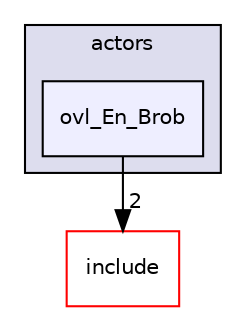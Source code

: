 digraph "src/overlays/actors/ovl_En_Brob" {
  compound=true
  node [ fontsize="10", fontname="Helvetica"];
  edge [ labelfontsize="10", labelfontname="Helvetica"];
  subgraph clusterdir_e93473484be31ce7bcb356bd643a22f8 {
    graph [ bgcolor="#ddddee", pencolor="black", label="actors" fontname="Helvetica", fontsize="10", URL="dir_e93473484be31ce7bcb356bd643a22f8.html"]
  dir_e624bdc7398754110ab36f3a861a2516 [shape=box, label="ovl_En_Brob", style="filled", fillcolor="#eeeeff", pencolor="black", URL="dir_e624bdc7398754110ab36f3a861a2516.html"];
  }
  dir_d44c64559bbebec7f509842c48db8b23 [shape=box label="include" fillcolor="white" style="filled" color="red" URL="dir_d44c64559bbebec7f509842c48db8b23.html"];
  dir_e624bdc7398754110ab36f3a861a2516->dir_d44c64559bbebec7f509842c48db8b23 [headlabel="2", labeldistance=1.5 headhref="dir_000198_000000.html"];
}
